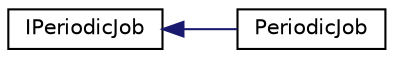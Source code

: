 digraph "Graphical Class Hierarchy"
{
 // LATEX_PDF_SIZE
  edge [fontname="Helvetica",fontsize="10",labelfontname="Helvetica",labelfontsize="10"];
  node [fontname="Helvetica",fontsize="10",shape=record];
  rankdir="LR";
  Node0 [label="IPeriodicJob",height=0.2,width=0.4,color="black", fillcolor="white", style="filled",URL="$class_i_periodic_job.html",tooltip="interface class which represents a PeriodicJob which can be run or stopped."];
  Node0 -> Node1 [dir="back",color="midnightblue",fontsize="10",style="solid",fontname="Helvetica"];
  Node1 [label="PeriodicJob",height=0.2,width=0.4,color="black", fillcolor="white", style="filled",URL="$class_periodic_job.html",tooltip="A thread-safe class which implements IPeriodicJob."];
}
